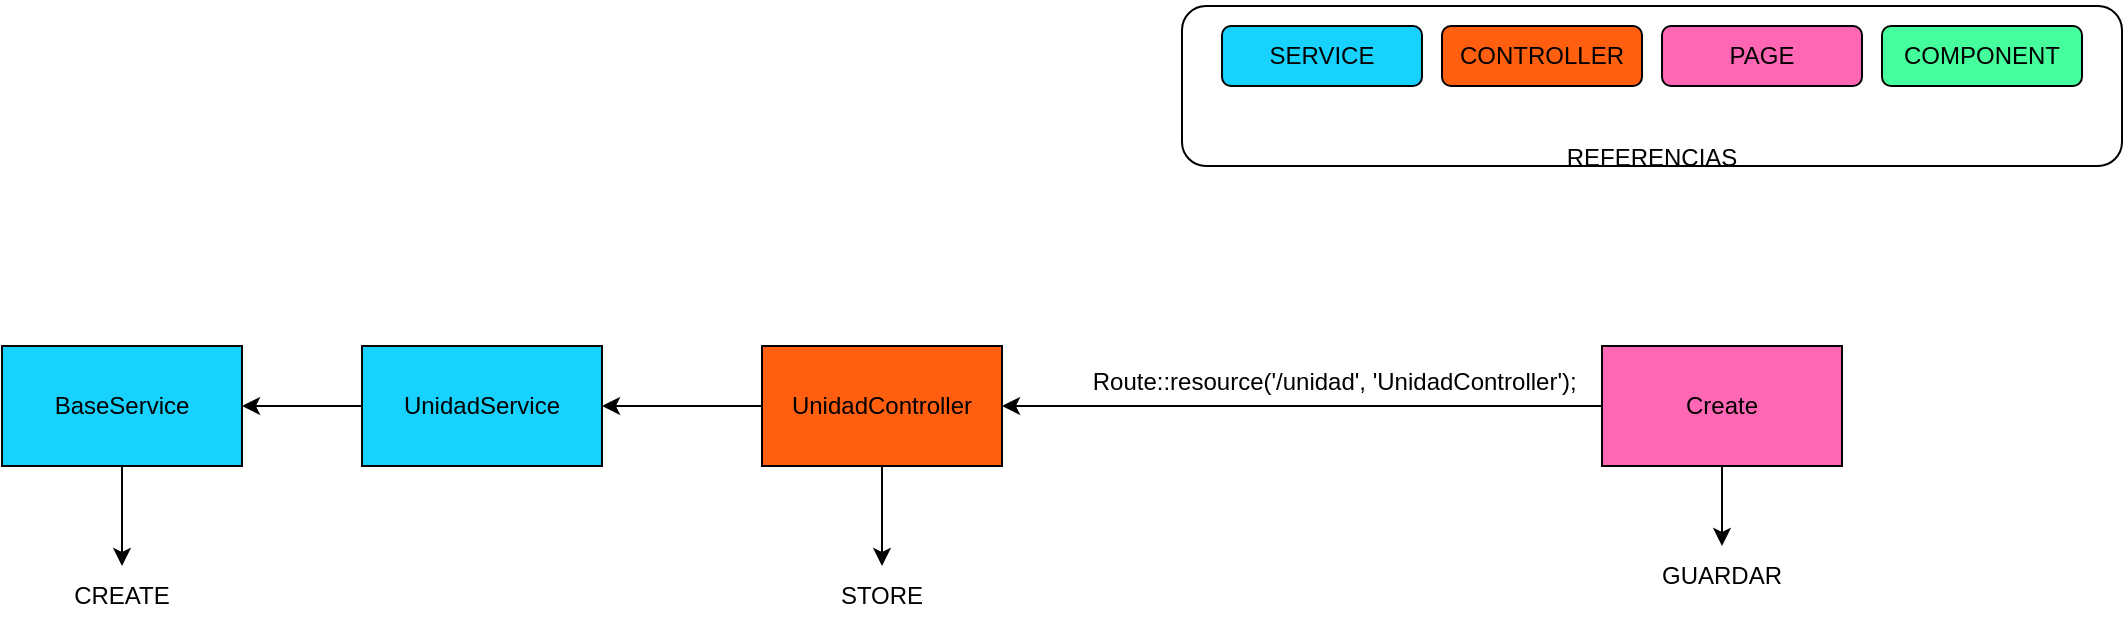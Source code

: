 <mxfile version="24.8.4">
  <diagram name="Page-1" id="R1SY1ifuoznOd1T4VTmr">
    <mxGraphModel dx="2115" dy="600" grid="1" gridSize="10" guides="1" tooltips="1" connect="1" arrows="1" fold="1" page="1" pageScale="1" pageWidth="827" pageHeight="1169" math="0" shadow="0">
      <root>
        <mxCell id="0" />
        <mxCell id="1" parent="0" />
        <mxCell id="l-qIaubd_zbK7DpUuPfG-4" style="edgeStyle=orthogonalEdgeStyle;rounded=0;orthogonalLoop=1;jettySize=auto;html=1;" edge="1" parent="1" source="l-qIaubd_zbK7DpUuPfG-1" target="l-qIaubd_zbK7DpUuPfG-5">
          <mxGeometry relative="1" as="geometry">
            <mxPoint x="450" y="290.0" as="targetPoint" />
            <Array as="points">
              <mxPoint x="630" y="305" />
            </Array>
          </mxGeometry>
        </mxCell>
        <mxCell id="l-qIaubd_zbK7DpUuPfG-13" style="edgeStyle=orthogonalEdgeStyle;rounded=0;orthogonalLoop=1;jettySize=auto;html=1;entryX=1;entryY=0.5;entryDx=0;entryDy=0;" edge="1" parent="1" source="l-qIaubd_zbK7DpUuPfG-1" target="l-qIaubd_zbK7DpUuPfG-2">
          <mxGeometry relative="1" as="geometry" />
        </mxCell>
        <mxCell id="l-qIaubd_zbK7DpUuPfG-1" value="Create" style="rounded=0;whiteSpace=wrap;html=1;fillColor=#FF66B3;" vertex="1" parent="1">
          <mxGeometry x="560" y="180" width="120" height="60" as="geometry" />
        </mxCell>
        <mxCell id="l-qIaubd_zbK7DpUuPfG-3" style="edgeStyle=orthogonalEdgeStyle;rounded=0;orthogonalLoop=1;jettySize=auto;html=1;" edge="1" parent="1" source="l-qIaubd_zbK7DpUuPfG-2">
          <mxGeometry relative="1" as="geometry">
            <mxPoint x="200" y="290.0" as="targetPoint" />
          </mxGeometry>
        </mxCell>
        <mxCell id="l-qIaubd_zbK7DpUuPfG-16" style="edgeStyle=orthogonalEdgeStyle;rounded=0;orthogonalLoop=1;jettySize=auto;html=1;entryX=1;entryY=0.5;entryDx=0;entryDy=0;" edge="1" parent="1" source="l-qIaubd_zbK7DpUuPfG-2" target="l-qIaubd_zbK7DpUuPfG-15">
          <mxGeometry relative="1" as="geometry" />
        </mxCell>
        <mxCell id="l-qIaubd_zbK7DpUuPfG-2" value="UnidadController" style="rounded=0;whiteSpace=wrap;html=1;fillColor=#FF5F0F;" vertex="1" parent="1">
          <mxGeometry x="140" y="180" width="120" height="60" as="geometry" />
        </mxCell>
        <mxCell id="l-qIaubd_zbK7DpUuPfG-5" value="GUARDAR" style="text;html=1;align=center;verticalAlign=middle;whiteSpace=wrap;rounded=0;" vertex="1" parent="1">
          <mxGeometry x="590" y="280.0" width="60" height="30" as="geometry" />
        </mxCell>
        <mxCell id="l-qIaubd_zbK7DpUuPfG-6" value="STORE" style="text;html=1;align=center;verticalAlign=middle;whiteSpace=wrap;rounded=0;" vertex="1" parent="1">
          <mxGeometry x="170" y="290" width="60" height="30" as="geometry" />
        </mxCell>
        <mxCell id="l-qIaubd_zbK7DpUuPfG-7" value="" style="group" vertex="1" connectable="0" parent="1">
          <mxGeometry x="350" y="10" width="470" height="80" as="geometry" />
        </mxCell>
        <mxCell id="l-qIaubd_zbK7DpUuPfG-8" value="&lt;div&gt;&lt;br&gt;&lt;/div&gt;&lt;div&gt;&lt;br&gt;&lt;/div&gt;&lt;div&gt;&lt;br&gt;&lt;/div&gt;&lt;div&gt;&lt;br&gt;&lt;/div&gt;&lt;div&gt;&lt;br&gt;&lt;/div&gt;REFERENCIAS" style="rounded=1;whiteSpace=wrap;html=1;" vertex="1" parent="l-qIaubd_zbK7DpUuPfG-7">
          <mxGeometry width="470" height="80" as="geometry" />
        </mxCell>
        <mxCell id="l-qIaubd_zbK7DpUuPfG-9" value="SERVICE" style="rounded=1;whiteSpace=wrap;html=1;fillColor=#17D1FF;" vertex="1" parent="l-qIaubd_zbK7DpUuPfG-7">
          <mxGeometry x="20" y="10" width="100" height="30" as="geometry" />
        </mxCell>
        <mxCell id="l-qIaubd_zbK7DpUuPfG-10" value="CONTROLLER" style="rounded=1;whiteSpace=wrap;html=1;fillColor=#FF5F0F;" vertex="1" parent="l-qIaubd_zbK7DpUuPfG-7">
          <mxGeometry x="130" y="10" width="100" height="30" as="geometry" />
        </mxCell>
        <mxCell id="l-qIaubd_zbK7DpUuPfG-11" value="PAGE" style="rounded=1;whiteSpace=wrap;html=1;fillColor=#FF66B3;" vertex="1" parent="l-qIaubd_zbK7DpUuPfG-7">
          <mxGeometry x="240" y="10" width="100" height="30" as="geometry" />
        </mxCell>
        <mxCell id="l-qIaubd_zbK7DpUuPfG-12" value="COMPONENT" style="rounded=1;whiteSpace=wrap;html=1;fillColor=#45FF9C;" vertex="1" parent="l-qIaubd_zbK7DpUuPfG-7">
          <mxGeometry x="350" y="10" width="100" height="30" as="geometry" />
        </mxCell>
        <mxCell id="l-qIaubd_zbK7DpUuPfG-14" value="&lt;div&gt;&lt;span style=&quot;white-space: normal;&quot;&gt;&lt;span style=&quot;white-space:pre&quot;&gt;&#x9;&lt;/span&gt;Route::resource(&#39;/unidad&#39;, &#39;UnidadController&#39;);&lt;/span&gt;&lt;/div&gt;&lt;div&gt;&lt;br&gt;&lt;/div&gt;" style="text;html=1;align=center;verticalAlign=middle;whiteSpace=wrap;rounded=0;" vertex="1" parent="1">
          <mxGeometry x="243" y="190" width="340" height="30" as="geometry" />
        </mxCell>
        <mxCell id="l-qIaubd_zbK7DpUuPfG-24" style="edgeStyle=orthogonalEdgeStyle;rounded=0;orthogonalLoop=1;jettySize=auto;html=1;entryX=1;entryY=0.5;entryDx=0;entryDy=0;" edge="1" parent="1" source="l-qIaubd_zbK7DpUuPfG-15" target="l-qIaubd_zbK7DpUuPfG-19">
          <mxGeometry relative="1" as="geometry" />
        </mxCell>
        <mxCell id="l-qIaubd_zbK7DpUuPfG-15" value="UnidadService" style="rounded=0;whiteSpace=wrap;html=1;fillColor=#17D1FF;" vertex="1" parent="1">
          <mxGeometry x="-60" y="180" width="120" height="60" as="geometry" />
        </mxCell>
        <mxCell id="l-qIaubd_zbK7DpUuPfG-18" value="CREATE" style="text;html=1;align=center;verticalAlign=middle;whiteSpace=wrap;rounded=0;" vertex="1" parent="1">
          <mxGeometry x="-210" y="290" width="60" height="30" as="geometry" />
        </mxCell>
        <mxCell id="l-qIaubd_zbK7DpUuPfG-22" style="edgeStyle=orthogonalEdgeStyle;rounded=0;orthogonalLoop=1;jettySize=auto;html=1;" edge="1" parent="1" source="l-qIaubd_zbK7DpUuPfG-19" target="l-qIaubd_zbK7DpUuPfG-18">
          <mxGeometry relative="1" as="geometry">
            <Array as="points">
              <mxPoint x="-180" y="300" />
            </Array>
          </mxGeometry>
        </mxCell>
        <mxCell id="l-qIaubd_zbK7DpUuPfG-19" value="BaseService" style="rounded=0;whiteSpace=wrap;html=1;fillColor=#17D1FF;" vertex="1" parent="1">
          <mxGeometry x="-240" y="180" width="120" height="60" as="geometry" />
        </mxCell>
      </root>
    </mxGraphModel>
  </diagram>
</mxfile>
